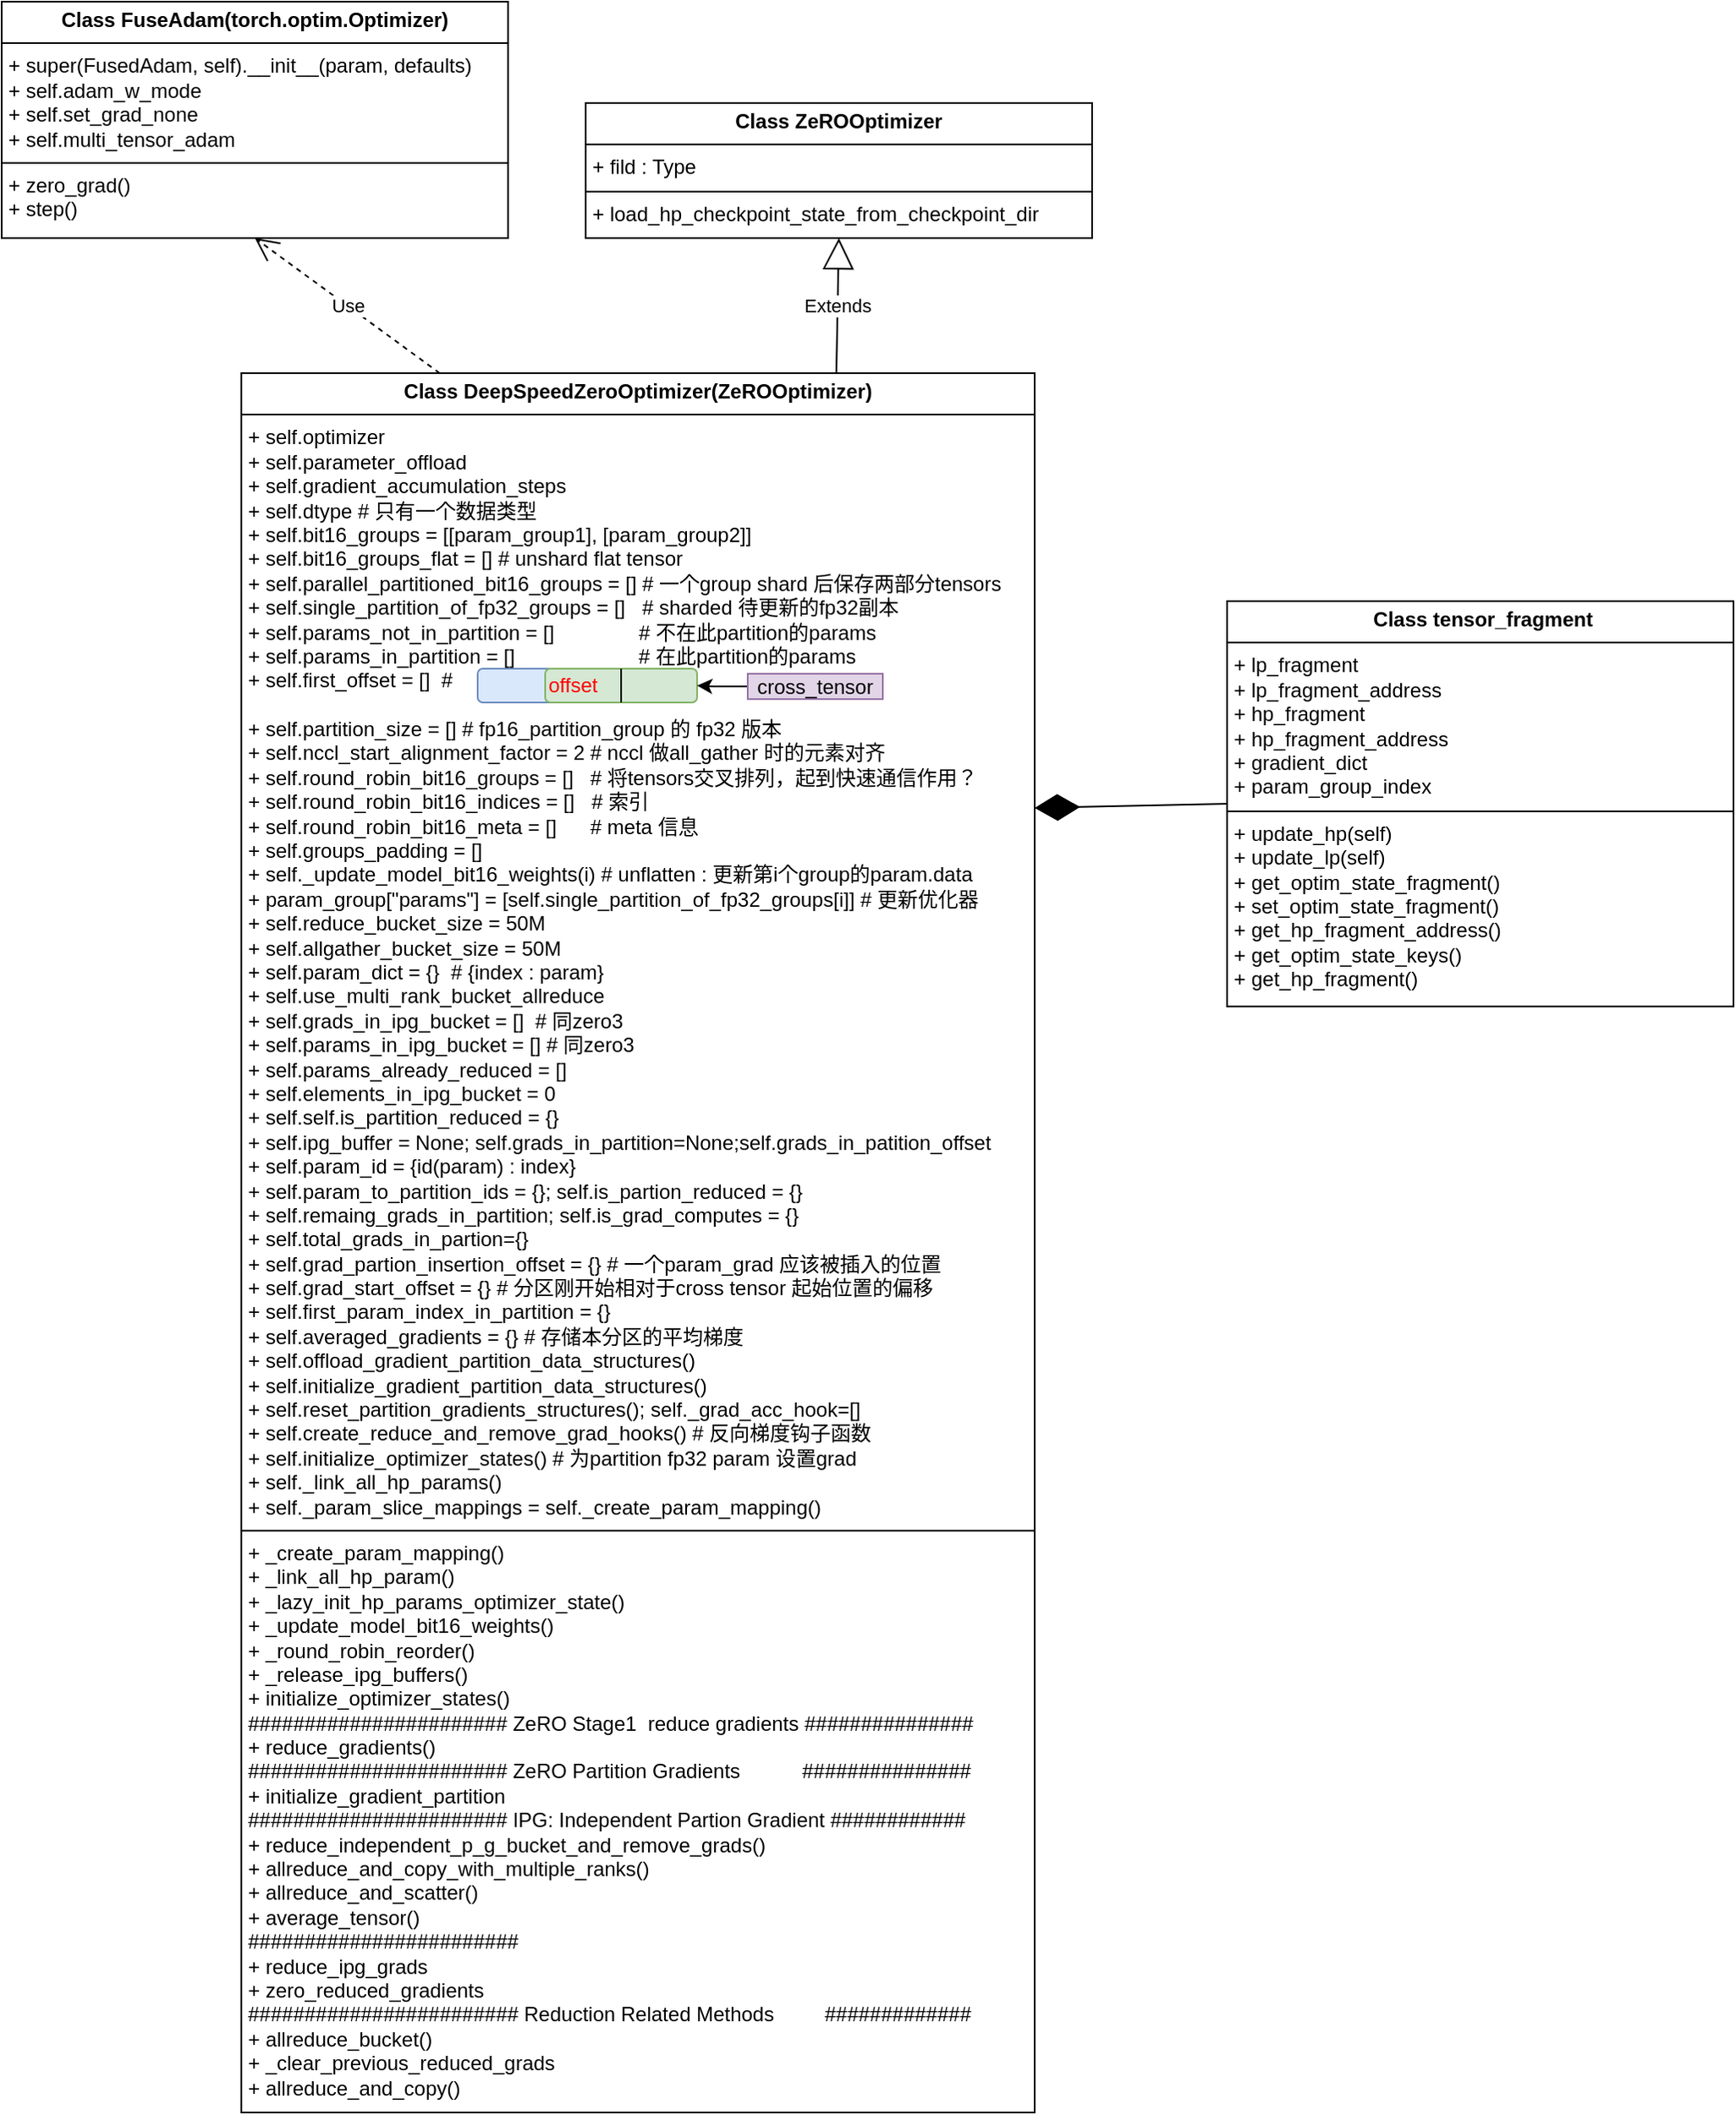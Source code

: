 <mxfile version="24.7.17">
  <diagram id="C5RBs43oDa-KdzZeNtuy" name="Page-1">
    <mxGraphModel dx="1434" dy="2005" grid="1" gridSize="10" guides="1" tooltips="1" connect="1" arrows="1" fold="1" page="1" pageScale="1" pageWidth="827" pageHeight="1169" math="0" shadow="0">
      <root>
        <mxCell id="WIyWlLk6GJQsqaUBKTNV-0" />
        <mxCell id="WIyWlLk6GJQsqaUBKTNV-1" parent="WIyWlLk6GJQsqaUBKTNV-0" />
        <mxCell id="YQlMi7TN86VT1u77iV-h-0" value="&lt;p style=&quot;margin:0px;margin-top:4px;text-align:center;&quot;&gt;&lt;b&gt;Class DeepSpeedZeroOptimizer(ZeROOptimizer)&lt;/b&gt;&lt;/p&gt;&lt;hr size=&quot;1&quot; style=&quot;border-style:solid;&quot;&gt;&lt;p style=&quot;margin:0px;margin-left:4px;&quot;&gt;+ self.optimizer&lt;/p&gt;&lt;p style=&quot;margin:0px;margin-left:4px;&quot;&gt;+ self.parameter_offload&lt;/p&gt;&lt;p style=&quot;margin:0px;margin-left:4px;&quot;&gt;+ self.gradient_accumulation_steps&lt;/p&gt;&lt;p style=&quot;margin:0px;margin-left:4px;&quot;&gt;+ self.dtype # 只有一个数据类型&lt;/p&gt;&lt;p style=&quot;margin:0px;margin-left:4px;&quot;&gt;+ self.bit16_groups = [[param_group1], [param_group2]]&lt;/p&gt;&lt;p style=&quot;margin:0px;margin-left:4px;&quot;&gt;+ self.bit16_groups_flat = [] # unshard flat tensor&lt;/p&gt;&lt;p style=&quot;margin:0px;margin-left:4px;&quot;&gt;+ self.parallel_partitioned_bit16_groups = [] # 一个group shard 后保存两部分tensors&lt;/p&gt;&lt;p style=&quot;margin:0px;margin-left:4px;&quot;&gt;+ self.single_partition_of_fp32_groups = []&amp;nbsp; &amp;nbsp;# sharded 待更新的fp32副本&lt;/p&gt;&lt;p style=&quot;margin:0px;margin-left:4px;&quot;&gt;+ self.params_not_in_partition = []&amp;nbsp; &amp;nbsp; &amp;nbsp; &amp;nbsp; &amp;nbsp; &amp;nbsp; &amp;nbsp; &amp;nbsp;# 不在此partition的params&lt;/p&gt;&lt;p style=&quot;margin:0px;margin-left:4px;&quot;&gt;+ self.params_in_partition = []&amp;nbsp; &amp;nbsp; &amp;nbsp; &amp;nbsp; &amp;nbsp; &amp;nbsp; &amp;nbsp; &amp;nbsp; &amp;nbsp; &amp;nbsp; &amp;nbsp; # 在此partition的params&lt;/p&gt;&lt;p style=&quot;margin:0px;margin-left:4px;&quot;&gt;+ self.first_offset = []&amp;nbsp; #&amp;nbsp;&lt;/p&gt;&lt;p style=&quot;margin:0px;margin-left:4px;&quot;&gt;&lt;br&gt;&lt;/p&gt;&lt;p style=&quot;margin:0px;margin-left:4px;&quot;&gt;+ self.partition_size = [] # fp16_partition_group 的 fp32 版本&lt;/p&gt;&lt;p style=&quot;margin:0px;margin-left:4px;&quot;&gt;+ self.nccl_start_alignment_factor = 2 # nccl 做all_gather 时的元素对齐&lt;/p&gt;&lt;p style=&quot;margin:0px;margin-left:4px;&quot;&gt;+ self.round_robin_bit16_groups = []&amp;nbsp; &amp;nbsp;# 将tensors交叉排列，起到快速通信作用？&lt;/p&gt;&lt;p style=&quot;margin:0px;margin-left:4px;&quot;&gt;+ self.round_robin_bit16_indices = []&amp;nbsp; &amp;nbsp;# 索引&lt;/p&gt;&lt;p style=&quot;margin:0px;margin-left:4px;&quot;&gt;+ self.round_robin_bit16_meta = []&amp;nbsp; &amp;nbsp; &amp;nbsp; # meta 信息&lt;/p&gt;&lt;p style=&quot;margin:0px;margin-left:4px;&quot;&gt;+ self.groups_padding = []&lt;/p&gt;&lt;p style=&quot;margin:0px;margin-left:4px;&quot;&gt;+ self._update_model_bit16_weights(i) # unflatten : 更新第i个group的param.data&lt;/p&gt;&lt;p style=&quot;margin:0px;margin-left:4px;&quot;&gt;+ param_group[&quot;params&quot;] = [self.single_partition_of_fp32_groups[i]] # 更新优化器&lt;/p&gt;&lt;p style=&quot;margin:0px;margin-left:4px;&quot;&gt;+ self.reduce_bucket_size = 50M&lt;/p&gt;&lt;p style=&quot;margin:0px;margin-left:4px;&quot;&gt;+ self.allgather_bucket_size = 50M&lt;/p&gt;&lt;p style=&quot;margin:0px;margin-left:4px;&quot;&gt;+ self.param_dict = {}&amp;nbsp; # {index : param}&lt;/p&gt;&lt;p style=&quot;margin:0px;margin-left:4px;&quot;&gt;+ self.use_multi_rank_bucket_allreduce&lt;/p&gt;&lt;p style=&quot;margin:0px;margin-left:4px;&quot;&gt;+ self.grads_in_ipg_bucket = []&amp;nbsp; # 同zero3&lt;/p&gt;&lt;p style=&quot;margin:0px;margin-left:4px;&quot;&gt;+ self.params_in_ipg_bucket = [] # 同zero3&lt;/p&gt;&lt;p style=&quot;margin:0px;margin-left:4px;&quot;&gt;+ self.params_already_reduced = []&lt;/p&gt;&lt;p style=&quot;margin:0px;margin-left:4px;&quot;&gt;+ self.elements_in_ipg_bucket = 0&lt;/p&gt;&lt;p style=&quot;margin:0px;margin-left:4px;&quot;&gt;+ self.self.is_partition_reduced = {}&lt;/p&gt;&lt;p style=&quot;margin:0px;margin-left:4px;&quot;&gt;+ self.ipg_buffer = None; self.grads_in_partition=None;self.grads_in_patition_offset&lt;/p&gt;&lt;p style=&quot;margin:0px;margin-left:4px;&quot;&gt;+ self.param_id = {id(param) : index}&lt;/p&gt;&lt;p style=&quot;margin:0px;margin-left:4px;&quot;&gt;+ self.param_to_partition_ids = {}; self.is_partion_reduced = {}&lt;/p&gt;&lt;p style=&quot;margin:0px;margin-left:4px;&quot;&gt;+ self.remaing_grads_in_partition; self.is_grad_computes = {}&lt;/p&gt;&lt;p style=&quot;margin:0px;margin-left:4px;&quot;&gt;+ self.total_grads_in_partion={}&lt;/p&gt;&lt;p style=&quot;margin:0px;margin-left:4px;&quot;&gt;+ self.grad_partion_insertion_offset = {} # 一个param_grad 应该被插入的位置&lt;/p&gt;&lt;p style=&quot;margin:0px;margin-left:4px;&quot;&gt;+ self.grad_start_offset = {} # 分区刚开始相对于cross tensor 起始位置的偏移&lt;/p&gt;&lt;p style=&quot;margin:0px;margin-left:4px;&quot;&gt;+ self.first_param_index_in_partition = {}&lt;/p&gt;&lt;p style=&quot;margin:0px;margin-left:4px;&quot;&gt;+ self.averaged_gradients = {} # 存储本分区的平均梯度&lt;/p&gt;&lt;p style=&quot;margin:0px;margin-left:4px;&quot;&gt;+ self.offload_gradient_partition_data_structures()&lt;/p&gt;&lt;p style=&quot;margin:0px;margin-left:4px;&quot;&gt;+ self.initialize_gradient_partition_data_structures()&lt;/p&gt;&lt;p style=&quot;margin:0px;margin-left:4px;&quot;&gt;+ self.reset_partition_gradients_structures(); self._grad_acc_hook=[]&lt;/p&gt;&lt;p style=&quot;margin:0px;margin-left:4px;&quot;&gt;+ self.create_reduce_and_remove_grad_hooks() # 反向梯度钩子函数&lt;/p&gt;&lt;p style=&quot;margin:0px;margin-left:4px;&quot;&gt;+ self.initialize_optimizer_states() # 为partition fp32 param 设置grad&lt;/p&gt;&lt;p style=&quot;margin:0px;margin-left:4px;&quot;&gt;+ self._link_all_hp_params()&lt;/p&gt;&lt;p style=&quot;margin:0px;margin-left:4px;&quot;&gt;+ self._param_slice_mappings = self._create_param_mapping()&lt;/p&gt;&lt;hr size=&quot;1&quot; style=&quot;border-style:solid;&quot;&gt;&lt;p style=&quot;margin:0px;margin-left:4px;&quot;&gt;+ _create_param_mapping()&lt;/p&gt;&lt;p style=&quot;margin:0px;margin-left:4px;&quot;&gt;+ _link_all_hp_param()&lt;/p&gt;&lt;p style=&quot;margin:0px;margin-left:4px;&quot;&gt;+ _lazy_init_hp_params_optimizer_state()&lt;/p&gt;&lt;p style=&quot;margin:0px;margin-left:4px;&quot;&gt;+ _update_model_bit16_weights()&lt;/p&gt;&lt;p style=&quot;margin:0px;margin-left:4px;&quot;&gt;+ _round_robin_reorder()&lt;/p&gt;&lt;p style=&quot;margin:0px;margin-left:4px;&quot;&gt;+ _release_ipg_buffers()&lt;/p&gt;&lt;p style=&quot;margin:0px;margin-left:4px;&quot;&gt;+ initialize_optimizer_states()&lt;/p&gt;&lt;p style=&quot;margin:0px;margin-left:4px;&quot;&gt;####################### ZeRO Stage1&amp;nbsp; reduce gradients ###############&lt;/p&gt;&lt;p style=&quot;margin:0px;margin-left:4px;&quot;&gt;+ reduce_gradients()&lt;/p&gt;&lt;p style=&quot;margin:0px;margin-left:4px;&quot;&gt;####################### ZeRO Partition Gradients&amp;nbsp; &amp;nbsp; &amp;nbsp; &amp;nbsp; &amp;nbsp; &amp;nbsp;###############&lt;/p&gt;&lt;p style=&quot;margin:0px;margin-left:4px;&quot;&gt;+ initialize_gradient_partition&lt;/p&gt;&lt;p style=&quot;margin:0px;margin-left:4px;&quot;&gt;####################### IPG: Independent Partion Gradient ############&lt;/p&gt;&lt;p style=&quot;margin:0px;margin-left:4px;&quot;&gt;+ reduce_independent_p_g_bucket_and_remove_grads()&lt;/p&gt;&lt;p style=&quot;margin:0px;margin-left:4px;&quot;&gt;+ allreduce_and_copy_with_multiple_ranks()&lt;/p&gt;&lt;p style=&quot;margin:0px;margin-left:4px;&quot;&gt;+ allreduce_and_scatter()&lt;/p&gt;&lt;p style=&quot;margin:0px;margin-left:4px;&quot;&gt;+ average_tensor()&lt;/p&gt;&lt;p style=&quot;margin:0px;margin-left:4px;&quot;&gt;########################&lt;/p&gt;&lt;p style=&quot;margin:0px;margin-left:4px;&quot;&gt;+ reduce_ipg_grads&lt;/p&gt;&lt;p style=&quot;margin:0px;margin-left:4px;&quot;&gt;+ zero_reduced_gradients&lt;/p&gt;&lt;p style=&quot;margin:0px;margin-left:4px;&quot;&gt;######################## Reduction Related Methods&amp;nbsp; &amp;nbsp; &amp;nbsp; &amp;nbsp; &amp;nbsp;#############&lt;/p&gt;&lt;p style=&quot;margin:0px;margin-left:4px;&quot;&gt;+ allreduce_bucket()&lt;/p&gt;&lt;p style=&quot;margin:0px;margin-left:4px;&quot;&gt;+ _clear_previous_reduced_grads&lt;/p&gt;&lt;p style=&quot;margin:0px;margin-left:4px;&quot;&gt;+ allreduce_and_copy()&lt;/p&gt;&lt;p style=&quot;margin:0px;margin-left:4px;&quot;&gt;&lt;br&gt;&lt;/p&gt;" style="verticalAlign=top;align=left;overflow=fill;html=1;whiteSpace=wrap;" parent="WIyWlLk6GJQsqaUBKTNV-1" vertex="1">
          <mxGeometry x="210" y="80" width="470" height="1030" as="geometry" />
        </mxCell>
        <mxCell id="YQlMi7TN86VT1u77iV-h-1" value="" style="rounded=1;whiteSpace=wrap;html=1;fillColor=#dae8fc;strokeColor=#6c8ebf;" parent="WIyWlLk6GJQsqaUBKTNV-1" vertex="1">
          <mxGeometry x="350" y="255" width="90" height="20" as="geometry" />
        </mxCell>
        <mxCell id="YQlMi7TN86VT1u77iV-h-2" value="&lt;font color=&quot;#ff0000&quot;&gt;offset&lt;/font&gt;" style="rounded=1;whiteSpace=wrap;html=1;fillColor=#d5e8d4;strokeColor=#82b366;align=left;" parent="WIyWlLk6GJQsqaUBKTNV-1" vertex="1">
          <mxGeometry x="390" y="255" width="90" height="20" as="geometry" />
        </mxCell>
        <mxCell id="YQlMi7TN86VT1u77iV-h-3" value="" style="endArrow=none;html=1;rounded=0;entryX=0.5;entryY=0;entryDx=0;entryDy=0;exitX=0.5;exitY=1;exitDx=0;exitDy=0;" parent="WIyWlLk6GJQsqaUBKTNV-1" source="YQlMi7TN86VT1u77iV-h-2" target="YQlMi7TN86VT1u77iV-h-2" edge="1">
          <mxGeometry width="50" height="50" relative="1" as="geometry">
            <mxPoint x="390" y="250" as="sourcePoint" />
            <mxPoint x="440" y="200" as="targetPoint" />
          </mxGeometry>
        </mxCell>
        <mxCell id="YQlMi7TN86VT1u77iV-h-5" style="edgeStyle=orthogonalEdgeStyle;rounded=0;orthogonalLoop=1;jettySize=auto;html=1;" parent="WIyWlLk6GJQsqaUBKTNV-1" source="YQlMi7TN86VT1u77iV-h-4" target="YQlMi7TN86VT1u77iV-h-2" edge="1">
          <mxGeometry relative="1" as="geometry" />
        </mxCell>
        <mxCell id="YQlMi7TN86VT1u77iV-h-4" value="cross_tensor" style="text;html=1;align=center;verticalAlign=middle;whiteSpace=wrap;rounded=0;fillColor=#e1d5e7;strokeColor=#9673a6;" parent="WIyWlLk6GJQsqaUBKTNV-1" vertex="1">
          <mxGeometry x="510" y="258" width="80" height="15" as="geometry" />
        </mxCell>
        <mxCell id="YQlMi7TN86VT1u77iV-h-6" value="&lt;p style=&quot;margin:0px;margin-top:4px;text-align:center;&quot;&gt;&lt;b&gt;Class FuseAdam(torch.optim.Optimizer)&lt;/b&gt;&lt;/p&gt;&lt;hr size=&quot;1&quot; style=&quot;border-style:solid;&quot;&gt;&lt;p style=&quot;margin:0px;margin-left:4px;&quot;&gt;+ super(FusedAdam, self).__init__(param, defaults)&lt;/p&gt;&lt;p style=&quot;margin:0px;margin-left:4px;&quot;&gt;+ self.adam_w_mode&lt;/p&gt;&lt;p style=&quot;margin:0px;margin-left:4px;&quot;&gt;+ self.set_grad_none&lt;/p&gt;&lt;p style=&quot;margin:0px;margin-left:4px;&quot;&gt;+ self.multi_tensor_adam&lt;/p&gt;&lt;hr size=&quot;1&quot; style=&quot;border-style:solid;&quot;&gt;&lt;p style=&quot;margin:0px;margin-left:4px;&quot;&gt;+ zero_grad()&lt;/p&gt;&lt;p style=&quot;margin:0px;margin-left:4px;&quot;&gt;+ step()&lt;/p&gt;" style="verticalAlign=top;align=left;overflow=fill;html=1;whiteSpace=wrap;" parent="WIyWlLk6GJQsqaUBKTNV-1" vertex="1">
          <mxGeometry x="68" y="-140" width="300" height="140" as="geometry" />
        </mxCell>
        <mxCell id="YQlMi7TN86VT1u77iV-h-8" value="&lt;p style=&quot;margin:0px;margin-top:4px;text-align:center;&quot;&gt;&lt;b&gt;Class ZeROOptimizer&lt;/b&gt;&lt;/p&gt;&lt;hr size=&quot;1&quot; style=&quot;border-style:solid;&quot;&gt;&lt;p style=&quot;margin:0px;margin-left:4px;&quot;&gt;+ fild : Type&lt;br&gt;&lt;/p&gt;&lt;hr size=&quot;1&quot; style=&quot;border-style:solid;&quot;&gt;&lt;p style=&quot;margin:0px;margin-left:4px;&quot;&gt;+ load_hp_checkpoint_state_from_checkpoint_dir&lt;/p&gt;" style="verticalAlign=top;align=left;overflow=fill;html=1;whiteSpace=wrap;" parent="WIyWlLk6GJQsqaUBKTNV-1" vertex="1">
          <mxGeometry x="414" y="-80" width="300" height="80" as="geometry" />
        </mxCell>
        <mxCell id="YQlMi7TN86VT1u77iV-h-9" value="Extends" style="endArrow=block;endSize=16;endFill=0;html=1;rounded=0;exitX=0.75;exitY=0;exitDx=0;exitDy=0;entryX=0.5;entryY=1;entryDx=0;entryDy=0;" parent="WIyWlLk6GJQsqaUBKTNV-1" source="YQlMi7TN86VT1u77iV-h-0" target="YQlMi7TN86VT1u77iV-h-8" edge="1">
          <mxGeometry width="160" relative="1" as="geometry">
            <mxPoint x="540" y="40" as="sourcePoint" />
            <mxPoint x="700" y="40" as="targetPoint" />
          </mxGeometry>
        </mxCell>
        <mxCell id="YQlMi7TN86VT1u77iV-h-10" value="&lt;p style=&quot;text-align: left; margin: 4px 0px 0px;&quot;&gt;&lt;b&gt;&amp;nbsp; &amp;nbsp; &amp;nbsp; &amp;nbsp; &amp;nbsp; &amp;nbsp; &amp;nbsp; &amp;nbsp; &amp;nbsp; &amp;nbsp; &amp;nbsp; &amp;nbsp; &amp;nbsp; Class tensor_fragment&lt;/b&gt;&lt;/p&gt;&lt;hr size=&quot;1&quot; style=&quot;border-style:solid;&quot;&gt;&lt;p style=&quot;margin:0px;margin-left:4px;&quot;&gt;+ lp_fragment&lt;br&gt;&lt;/p&gt;&lt;p style=&quot;margin:0px;margin-left:4px;&quot;&gt;+ lp_fragment_address&lt;/p&gt;&lt;p style=&quot;margin:0px;margin-left:4px;&quot;&gt;+ hp_fragment&lt;/p&gt;&lt;p style=&quot;margin:0px;margin-left:4px;&quot;&gt;+ hp_fragment_address&lt;/p&gt;&lt;p style=&quot;margin:0px;margin-left:4px;&quot;&gt;+ gradient_dict&lt;/p&gt;&lt;p style=&quot;margin:0px;margin-left:4px;&quot;&gt;+ param_group_index&lt;/p&gt;&lt;hr size=&quot;1&quot; style=&quot;border-style:solid;&quot;&gt;&lt;p style=&quot;margin:0px;margin-left:4px;&quot;&gt;+ update_hp(self)&lt;/p&gt;&lt;p style=&quot;margin:0px;margin-left:4px;&quot;&gt;+ update_lp(self)&lt;/p&gt;&lt;p style=&quot;margin:0px;margin-left:4px;&quot;&gt;+ get_optim_state_fragment()&lt;/p&gt;&lt;p style=&quot;margin:0px;margin-left:4px;&quot;&gt;+ set_optim_state_fragment()&lt;/p&gt;&lt;p style=&quot;margin:0px;margin-left:4px;&quot;&gt;+ get_hp_fragment_address()&lt;/p&gt;&lt;p style=&quot;margin:0px;margin-left:4px;&quot;&gt;+ get_optim_state_keys()&lt;/p&gt;&lt;p style=&quot;margin:0px;margin-left:4px;&quot;&gt;+ get_hp_fragment()&lt;/p&gt;" style="verticalAlign=top;align=left;overflow=fill;html=1;whiteSpace=wrap;" parent="WIyWlLk6GJQsqaUBKTNV-1" vertex="1">
          <mxGeometry x="794" y="215" width="300" height="240" as="geometry" />
        </mxCell>
        <mxCell id="YQlMi7TN86VT1u77iV-h-13" value="" style="endArrow=diamondThin;endFill=1;endSize=24;html=1;rounded=0;entryX=1;entryY=0.25;entryDx=0;entryDy=0;exitX=0;exitY=0.5;exitDx=0;exitDy=0;" parent="WIyWlLk6GJQsqaUBKTNV-1" source="YQlMi7TN86VT1u77iV-h-10" target="YQlMi7TN86VT1u77iV-h-0" edge="1">
          <mxGeometry width="160" relative="1" as="geometry">
            <mxPoint x="794" y="311.25" as="sourcePoint" />
            <mxPoint x="680" y="328.75" as="targetPoint" />
          </mxGeometry>
        </mxCell>
        <mxCell id="-wfdrbTJ3-u2C9EQrT6U-0" value="Use" style="endArrow=open;endSize=12;dashed=1;html=1;rounded=0;exitX=0.25;exitY=0;exitDx=0;exitDy=0;entryX=0.5;entryY=1;entryDx=0;entryDy=0;" edge="1" parent="WIyWlLk6GJQsqaUBKTNV-1" source="YQlMi7TN86VT1u77iV-h-0" target="YQlMi7TN86VT1u77iV-h-6">
          <mxGeometry width="160" relative="1" as="geometry">
            <mxPoint x="330" y="50" as="sourcePoint" />
            <mxPoint x="490" y="50" as="targetPoint" />
          </mxGeometry>
        </mxCell>
      </root>
    </mxGraphModel>
  </diagram>
</mxfile>
